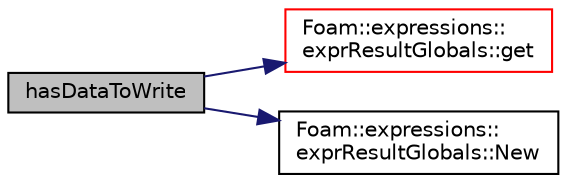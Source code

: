 digraph "hasDataToWrite"
{
  bgcolor="transparent";
  edge [fontname="Helvetica",fontsize="10",labelfontname="Helvetica",labelfontsize="10"];
  node [fontname="Helvetica",fontsize="10",shape=record];
  rankdir="LR";
  Node1 [label="hasDataToWrite",height=0.2,width=0.4,color="black", fillcolor="grey75", style="filled" fontcolor="black"];
  Node1 -> Node2 [color="midnightblue",fontsize="10",style="solid",fontname="Helvetica"];
  Node2 [label="Foam::expressions::\lexprResultGlobals::get",height=0.2,width=0.4,color="red",URL="$classFoam_1_1expressions_1_1exprResultGlobals.html#a7a092fb4e9483aa2b5a607b05865951a",tooltip="Return a global variable, if it exists, or a exprResult::null. "];
  Node1 -> Node3 [color="midnightblue",fontsize="10",style="solid",fontname="Helvetica"];
  Node3 [label="Foam::expressions::\lexprResultGlobals::New",height=0.2,width=0.4,color="black",URL="$classFoam_1_1expressions_1_1exprResultGlobals.html#a58e70f1fc15b61d98f3264acbdf6063c",tooltip="Get the singleton. "];
}
